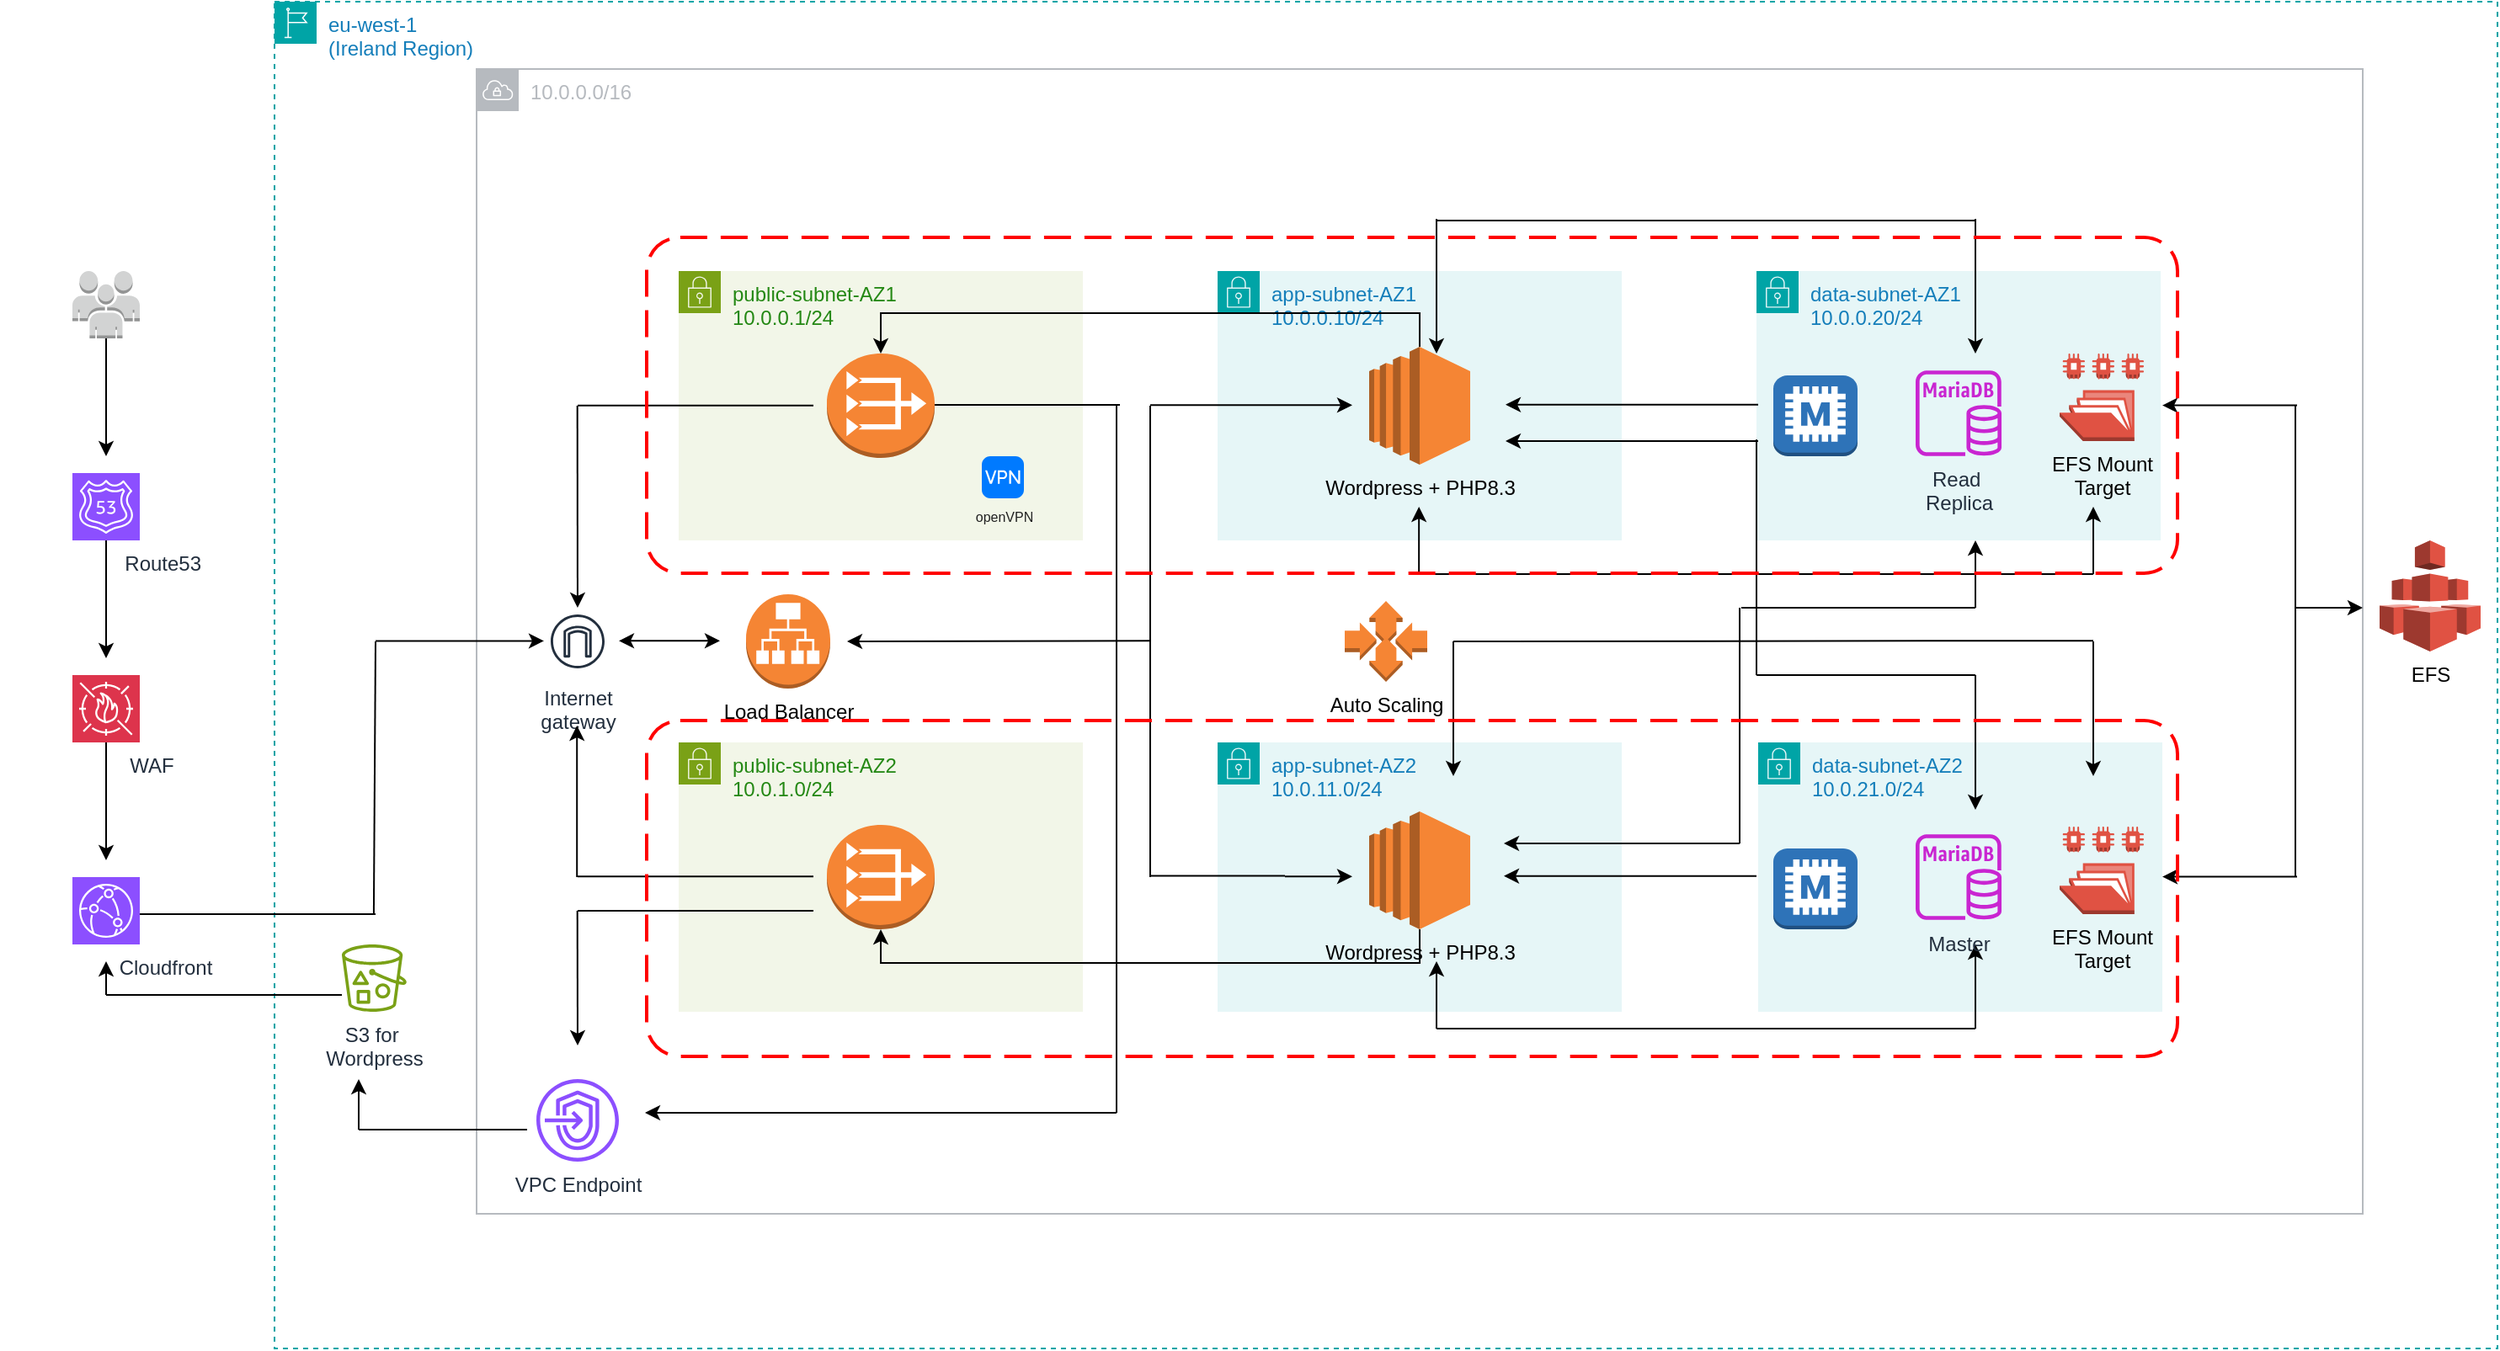 <mxfile version="27.0.9">
  <diagram name="Sayfa -1" id="UEE7Ne83-2JBuRYHIGqH">
    <mxGraphModel dx="1584" dy="943" grid="1" gridSize="10" guides="1" tooltips="1" connect="1" arrows="1" fold="1" page="1" pageScale="1" pageWidth="827" pageHeight="1169" math="0" shadow="0">
      <root>
        <mxCell id="0" />
        <mxCell id="1" parent="0" />
        <mxCell id="CUxNx2Lyiru3y5fdptrg-1" value="eu-west-1&lt;div&gt;(Ireland Region)&lt;/div&gt;" style="points=[[0,0],[0.25,0],[0.5,0],[0.75,0],[1,0],[1,0.25],[1,0.5],[1,0.75],[1,1],[0.75,1],[0.5,1],[0.25,1],[0,1],[0,0.75],[0,0.5],[0,0.25]];outlineConnect=0;gradientColor=none;html=1;whiteSpace=wrap;fontSize=12;fontStyle=0;container=1;pointerEvents=0;collapsible=0;recursiveResize=0;shape=mxgraph.aws4.group;grIcon=mxgraph.aws4.group_region;strokeColor=#00A4A6;fillColor=none;verticalAlign=top;align=left;spacingLeft=30;fontColor=#147EBA;dashed=1;" vertex="1" parent="1">
          <mxGeometry x="200" y="40" width="1320" height="800" as="geometry" />
        </mxCell>
        <mxCell id="CUxNx2Lyiru3y5fdptrg-2" value="10.0.0.0/16" style="sketch=0;outlineConnect=0;gradientColor=none;html=1;whiteSpace=wrap;fontSize=12;fontStyle=0;shape=mxgraph.aws4.group;grIcon=mxgraph.aws4.group_vpc;strokeColor=#B6BABF;fillColor=none;verticalAlign=top;align=left;spacingLeft=30;fontColor=#B6BABF;dashed=0;" vertex="1" parent="CUxNx2Lyiru3y5fdptrg-1">
          <mxGeometry x="120" y="40" width="1120" height="680" as="geometry" />
        </mxCell>
        <mxCell id="CUxNx2Lyiru3y5fdptrg-10" value="S3 for&amp;nbsp;&lt;div&gt;Wordpress&lt;/div&gt;" style="sketch=0;outlineConnect=0;fontColor=#232F3E;gradientColor=none;fillColor=#7AA116;strokeColor=none;dashed=0;verticalLabelPosition=bottom;verticalAlign=top;align=center;html=1;fontSize=12;fontStyle=0;aspect=fixed;pointerEvents=1;shape=mxgraph.aws4.bucket_with_objects;" vertex="1" parent="CUxNx2Lyiru3y5fdptrg-1">
          <mxGeometry x="40" y="560" width="38.46" height="40" as="geometry" />
        </mxCell>
        <mxCell id="CUxNx2Lyiru3y5fdptrg-11" value="VPC Endpoint" style="sketch=0;outlineConnect=0;fontColor=#232F3E;gradientColor=none;fillColor=#8C4FFF;strokeColor=none;dashed=0;verticalLabelPosition=bottom;verticalAlign=top;align=center;html=1;fontSize=12;fontStyle=0;aspect=fixed;pointerEvents=1;shape=mxgraph.aws4.endpoints;" vertex="1" parent="CUxNx2Lyiru3y5fdptrg-1">
          <mxGeometry x="155.5" y="640" width="49" height="49" as="geometry" />
        </mxCell>
        <mxCell id="CUxNx2Lyiru3y5fdptrg-12" value="public-subnet-AZ1&lt;div&gt;10.0.0.1/24&lt;/div&gt;" style="points=[[0,0],[0.25,0],[0.5,0],[0.75,0],[1,0],[1,0.25],[1,0.5],[1,0.75],[1,1],[0.75,1],[0.5,1],[0.25,1],[0,1],[0,0.75],[0,0.5],[0,0.25]];outlineConnect=0;gradientColor=none;html=1;whiteSpace=wrap;fontSize=12;fontStyle=0;container=1;pointerEvents=0;collapsible=0;recursiveResize=0;shape=mxgraph.aws4.group;grIcon=mxgraph.aws4.group_security_group;grStroke=0;strokeColor=#7AA116;fillColor=#F2F6E8;verticalAlign=top;align=left;spacingLeft=30;fontColor=#248814;dashed=0;" vertex="1" parent="CUxNx2Lyiru3y5fdptrg-1">
          <mxGeometry x="240" y="160" width="240" height="160" as="geometry" />
        </mxCell>
        <mxCell id="CUxNx2Lyiru3y5fdptrg-20" value="" style="outlineConnect=0;dashed=0;verticalLabelPosition=bottom;verticalAlign=top;align=center;html=1;shape=mxgraph.aws3.vpc_nat_gateway;fillColor=#F58534;gradientColor=none;" vertex="1" parent="CUxNx2Lyiru3y5fdptrg-12">
          <mxGeometry x="88" y="49" width="64" height="62" as="geometry" />
        </mxCell>
        <mxCell id="CUxNx2Lyiru3y5fdptrg-94" value="" style="endArrow=none;html=1;rounded=0;" edge="1" parent="CUxNx2Lyiru3y5fdptrg-12">
          <mxGeometry width="50" height="50" relative="1" as="geometry">
            <mxPoint x="152" y="79.47" as="sourcePoint" />
            <mxPoint x="262" y="79.47" as="targetPoint" />
          </mxGeometry>
        </mxCell>
        <mxCell id="CUxNx2Lyiru3y5fdptrg-107" value="openVPN" style="html=1;strokeWidth=1;shadow=0;dashed=0;shape=mxgraph.ios7.misc.vpn;fillColor=#007AFF;strokeColor=none;buttonText=;strokeColor2=#222222;fontColor=#222222;fontSize=8;verticalLabelPosition=bottom;verticalAlign=top;align=center;sketch=0;" vertex="1" parent="CUxNx2Lyiru3y5fdptrg-12">
          <mxGeometry x="180" y="110" width="25" height="25" as="geometry" />
        </mxCell>
        <mxCell id="CUxNx2Lyiru3y5fdptrg-13" value="app-subnet-AZ1&lt;div&gt;10.0.0.10/24&lt;/div&gt;" style="points=[[0,0],[0.25,0],[0.5,0],[0.75,0],[1,0],[1,0.25],[1,0.5],[1,0.75],[1,1],[0.75,1],[0.5,1],[0.25,1],[0,1],[0,0.75],[0,0.5],[0,0.25]];outlineConnect=0;gradientColor=none;html=1;whiteSpace=wrap;fontSize=12;fontStyle=0;container=1;pointerEvents=0;collapsible=0;recursiveResize=0;shape=mxgraph.aws4.group;grIcon=mxgraph.aws4.group_security_group;grStroke=0;strokeColor=#00A4A6;fillColor=#E6F6F7;verticalAlign=top;align=left;spacingLeft=30;fontColor=#147EBA;dashed=0;" vertex="1" parent="CUxNx2Lyiru3y5fdptrg-1">
          <mxGeometry x="560" y="160" width="240" height="160" as="geometry" />
        </mxCell>
        <mxCell id="CUxNx2Lyiru3y5fdptrg-22" value="Wordpress + PHP8.3" style="outlineConnect=0;dashed=0;verticalLabelPosition=bottom;verticalAlign=top;align=center;html=1;shape=mxgraph.aws3.ec2;fillColor=#F58534;gradientColor=none;" vertex="1" parent="CUxNx2Lyiru3y5fdptrg-13">
          <mxGeometry x="90" y="45" width="60" height="70" as="geometry" />
        </mxCell>
        <mxCell id="CUxNx2Lyiru3y5fdptrg-58" value="" style="endArrow=classic;html=1;rounded=0;" edge="1" parent="CUxNx2Lyiru3y5fdptrg-13">
          <mxGeometry width="50" height="50" relative="1" as="geometry">
            <mxPoint x="40" y="79.63" as="sourcePoint" />
            <mxPoint x="80" y="79.63" as="targetPoint" />
          </mxGeometry>
        </mxCell>
        <mxCell id="CUxNx2Lyiru3y5fdptrg-100" value="" style="endArrow=classic;html=1;rounded=0;" edge="1" parent="CUxNx2Lyiru3y5fdptrg-13">
          <mxGeometry width="50" height="50" relative="1" as="geometry">
            <mxPoint x="119.57" y="180" as="sourcePoint" />
            <mxPoint x="119.57" y="140" as="targetPoint" />
          </mxGeometry>
        </mxCell>
        <mxCell id="CUxNx2Lyiru3y5fdptrg-14" value="data-subnet-AZ1&lt;div&gt;10.0.0.20/24&lt;/div&gt;" style="points=[[0,0],[0.25,0],[0.5,0],[0.75,0],[1,0],[1,0.25],[1,0.5],[1,0.75],[1,1],[0.75,1],[0.5,1],[0.25,1],[0,1],[0,0.75],[0,0.5],[0,0.25]];outlineConnect=0;gradientColor=none;html=1;whiteSpace=wrap;fontSize=12;fontStyle=0;container=1;pointerEvents=0;collapsible=0;recursiveResize=0;shape=mxgraph.aws4.group;grIcon=mxgraph.aws4.group_security_group;grStroke=0;strokeColor=#00A4A6;fillColor=#E6F6F7;verticalAlign=top;align=left;spacingLeft=30;fontColor=#147EBA;dashed=0;" vertex="1" parent="CUxNx2Lyiru3y5fdptrg-1">
          <mxGeometry x="880" y="160" width="240" height="160" as="geometry" />
        </mxCell>
        <mxCell id="CUxNx2Lyiru3y5fdptrg-15" value="public-subnet-AZ2&lt;div&gt;10.0.1.0/24&lt;/div&gt;" style="points=[[0,0],[0.25,0],[0.5,0],[0.75,0],[1,0],[1,0.25],[1,0.5],[1,0.75],[1,1],[0.75,1],[0.5,1],[0.25,1],[0,1],[0,0.75],[0,0.5],[0,0.25]];outlineConnect=0;gradientColor=none;html=1;whiteSpace=wrap;fontSize=12;fontStyle=0;container=1;pointerEvents=0;collapsible=0;recursiveResize=0;shape=mxgraph.aws4.group;grIcon=mxgraph.aws4.group_security_group;grStroke=0;strokeColor=#7AA116;fillColor=#F2F6E8;verticalAlign=top;align=left;spacingLeft=30;fontColor=#248814;dashed=0;" vertex="1" parent="CUxNx2Lyiru3y5fdptrg-1">
          <mxGeometry x="240" y="440" width="240" height="160" as="geometry" />
        </mxCell>
        <mxCell id="CUxNx2Lyiru3y5fdptrg-21" value="" style="outlineConnect=0;dashed=0;verticalLabelPosition=bottom;verticalAlign=top;align=center;html=1;shape=mxgraph.aws3.vpc_nat_gateway;fillColor=#F58534;gradientColor=none;" vertex="1" parent="CUxNx2Lyiru3y5fdptrg-15">
          <mxGeometry x="88" y="49" width="64" height="62" as="geometry" />
        </mxCell>
        <mxCell id="CUxNx2Lyiru3y5fdptrg-16" value="app-subnet-AZ2&lt;div&gt;10.0.11.0/24&lt;/div&gt;" style="points=[[0,0],[0.25,0],[0.5,0],[0.75,0],[1,0],[1,0.25],[1,0.5],[1,0.75],[1,1],[0.75,1],[0.5,1],[0.25,1],[0,1],[0,0.75],[0,0.5],[0,0.25]];outlineConnect=0;gradientColor=none;html=1;whiteSpace=wrap;fontSize=12;fontStyle=0;container=1;pointerEvents=0;collapsible=0;recursiveResize=0;shape=mxgraph.aws4.group;grIcon=mxgraph.aws4.group_security_group;grStroke=0;strokeColor=#00A4A6;fillColor=#E6F6F7;verticalAlign=top;align=left;spacingLeft=30;fontColor=#147EBA;dashed=0;" vertex="1" parent="CUxNx2Lyiru3y5fdptrg-1">
          <mxGeometry x="560" y="440" width="240" height="160" as="geometry" />
        </mxCell>
        <mxCell id="CUxNx2Lyiru3y5fdptrg-23" value="Wordpress + PHP8.3" style="outlineConnect=0;dashed=0;verticalLabelPosition=bottom;verticalAlign=top;align=center;html=1;shape=mxgraph.aws3.ec2;fillColor=#F58534;gradientColor=none;" vertex="1" parent="CUxNx2Lyiru3y5fdptrg-16">
          <mxGeometry x="90" y="41" width="60" height="70" as="geometry" />
        </mxCell>
        <mxCell id="CUxNx2Lyiru3y5fdptrg-52" value="" style="endArrow=none;html=1;rounded=0;" edge="1" parent="CUxNx2Lyiru3y5fdptrg-16">
          <mxGeometry width="50" height="50" relative="1" as="geometry">
            <mxPoint x="-40" y="79.26" as="sourcePoint" />
            <mxPoint x="40" y="79.26" as="targetPoint" />
          </mxGeometry>
        </mxCell>
        <mxCell id="CUxNx2Lyiru3y5fdptrg-53" value="" style="endArrow=classic;html=1;rounded=0;" edge="1" parent="CUxNx2Lyiru3y5fdptrg-16">
          <mxGeometry width="50" height="50" relative="1" as="geometry">
            <mxPoint x="40" y="79.63" as="sourcePoint" />
            <mxPoint x="80" y="79.63" as="targetPoint" />
          </mxGeometry>
        </mxCell>
        <mxCell id="CUxNx2Lyiru3y5fdptrg-65" value="" style="endArrow=classic;html=1;rounded=0;" edge="1" parent="CUxNx2Lyiru3y5fdptrg-16">
          <mxGeometry width="50" height="50" relative="1" as="geometry">
            <mxPoint x="320" y="79.38" as="sourcePoint" />
            <mxPoint x="170" y="79.38" as="targetPoint" />
          </mxGeometry>
        </mxCell>
        <mxCell id="CUxNx2Lyiru3y5fdptrg-74" value="" style="endArrow=classic;html=1;rounded=0;" edge="1" parent="CUxNx2Lyiru3y5fdptrg-16">
          <mxGeometry width="50" height="50" relative="1" as="geometry">
            <mxPoint x="130" y="170" as="sourcePoint" />
            <mxPoint x="130" y="130" as="targetPoint" />
          </mxGeometry>
        </mxCell>
        <mxCell id="CUxNx2Lyiru3y5fdptrg-17" value="data-subnet-AZ2&lt;div&gt;10.0.21.0/24&lt;/div&gt;" style="points=[[0,0],[0.25,0],[0.5,0],[0.75,0],[1,0],[1,0.25],[1,0.5],[1,0.75],[1,1],[0.75,1],[0.5,1],[0.25,1],[0,1],[0,0.75],[0,0.5],[0,0.25]];outlineConnect=0;gradientColor=none;html=1;whiteSpace=wrap;fontSize=12;fontStyle=0;container=1;pointerEvents=0;collapsible=0;recursiveResize=0;shape=mxgraph.aws4.group;grIcon=mxgraph.aws4.group_security_group;grStroke=0;strokeColor=#00A4A6;fillColor=#E6F6F7;verticalAlign=top;align=left;spacingLeft=30;fontColor=#147EBA;dashed=0;" vertex="1" parent="CUxNx2Lyiru3y5fdptrg-1">
          <mxGeometry x="881" y="440" width="240" height="160" as="geometry" />
        </mxCell>
        <mxCell id="CUxNx2Lyiru3y5fdptrg-29" value="" style="outlineConnect=0;dashed=0;verticalLabelPosition=bottom;verticalAlign=top;align=center;html=1;shape=mxgraph.aws3.memcached;fillColor=#2E73B8;gradientColor=none;" vertex="1" parent="CUxNx2Lyiru3y5fdptrg-17">
          <mxGeometry x="9" y="63" width="50" height="48" as="geometry" />
        </mxCell>
        <mxCell id="CUxNx2Lyiru3y5fdptrg-73" value="" style="endArrow=classic;html=1;rounded=0;" edge="1" parent="CUxNx2Lyiru3y5fdptrg-17">
          <mxGeometry width="50" height="50" relative="1" as="geometry">
            <mxPoint x="129" y="170" as="sourcePoint" />
            <mxPoint x="129" y="120" as="targetPoint" />
          </mxGeometry>
        </mxCell>
        <mxCell id="CUxNx2Lyiru3y5fdptrg-18" value="Internet&#xa;gateway" style="sketch=0;outlineConnect=0;fontColor=#232F3E;gradientColor=none;strokeColor=#232F3E;fillColor=#ffffff;dashed=0;verticalLabelPosition=bottom;verticalAlign=top;align=center;html=1;fontSize=12;fontStyle=0;aspect=fixed;shape=mxgraph.aws4.resourceIcon;resIcon=mxgraph.aws4.internet_gateway;" vertex="1" parent="CUxNx2Lyiru3y5fdptrg-1">
          <mxGeometry x="160" y="360" width="40" height="40" as="geometry" />
        </mxCell>
        <mxCell id="CUxNx2Lyiru3y5fdptrg-19" value="Load Balancer" style="outlineConnect=0;dashed=0;verticalLabelPosition=bottom;verticalAlign=top;align=center;html=1;shape=mxgraph.aws3.application_load_balancer;fillColor=#F58534;gradientColor=none;" vertex="1" parent="CUxNx2Lyiru3y5fdptrg-1">
          <mxGeometry x="280" y="352" width="50" height="56" as="geometry" />
        </mxCell>
        <mxCell id="CUxNx2Lyiru3y5fdptrg-24" value="Auto Scaling" style="outlineConnect=0;dashed=0;verticalLabelPosition=bottom;verticalAlign=top;align=center;html=1;shape=mxgraph.aws3.auto_scaling;fillColor=#F58534;gradientColor=none;" vertex="1" parent="CUxNx2Lyiru3y5fdptrg-1">
          <mxGeometry x="635.5" y="356" width="49" height="48" as="geometry" />
        </mxCell>
        <mxCell id="CUxNx2Lyiru3y5fdptrg-25" value="EFS Mount&lt;div&gt;Target&lt;/div&gt;" style="outlineConnect=0;dashed=0;verticalLabelPosition=bottom;verticalAlign=top;align=center;html=1;shape=mxgraph.aws3.efs_share;fillColor=#E05243;gradientColor=none;" vertex="1" parent="CUxNx2Lyiru3y5fdptrg-1">
          <mxGeometry x="1060" y="209" width="50" height="52" as="geometry" />
        </mxCell>
        <mxCell id="CUxNx2Lyiru3y5fdptrg-26" value="EFS Mount&lt;div&gt;Target&lt;/div&gt;" style="outlineConnect=0;dashed=0;verticalLabelPosition=bottom;verticalAlign=top;align=center;html=1;shape=mxgraph.aws3.efs_share;fillColor=#E05243;gradientColor=none;" vertex="1" parent="CUxNx2Lyiru3y5fdptrg-1">
          <mxGeometry x="1060" y="490" width="50" height="52" as="geometry" />
        </mxCell>
        <mxCell id="CUxNx2Lyiru3y5fdptrg-27" value="EFS" style="outlineConnect=0;dashed=0;verticalLabelPosition=bottom;verticalAlign=top;align=center;html=1;shape=mxgraph.aws3.efs;fillColor=#E05243;gradientColor=none;" vertex="1" parent="CUxNx2Lyiru3y5fdptrg-1">
          <mxGeometry x="1250" y="320" width="60" height="66" as="geometry" />
        </mxCell>
        <mxCell id="CUxNx2Lyiru3y5fdptrg-28" value="" style="outlineConnect=0;dashed=0;verticalLabelPosition=bottom;verticalAlign=top;align=center;html=1;shape=mxgraph.aws3.memcached;fillColor=#2E73B8;gradientColor=none;" vertex="1" parent="CUxNx2Lyiru3y5fdptrg-1">
          <mxGeometry x="890" y="222" width="50" height="48" as="geometry" />
        </mxCell>
        <mxCell id="CUxNx2Lyiru3y5fdptrg-30" value="Read&amp;nbsp;&lt;div&gt;Replica&lt;/div&gt;" style="sketch=0;outlineConnect=0;fontColor=#232F3E;gradientColor=none;fillColor=#C925D1;strokeColor=none;dashed=0;verticalLabelPosition=bottom;verticalAlign=top;align=center;html=1;fontSize=12;fontStyle=0;aspect=fixed;pointerEvents=1;shape=mxgraph.aws4.rds_mariadb_instance;" vertex="1" parent="CUxNx2Lyiru3y5fdptrg-1">
          <mxGeometry x="974.5" y="219" width="51" height="51" as="geometry" />
        </mxCell>
        <mxCell id="CUxNx2Lyiru3y5fdptrg-31" value="Master" style="sketch=0;outlineConnect=0;fontColor=#232F3E;gradientColor=none;fillColor=#C925D1;strokeColor=none;dashed=0;verticalLabelPosition=bottom;verticalAlign=top;align=center;html=1;fontSize=12;fontStyle=0;aspect=fixed;pointerEvents=1;shape=mxgraph.aws4.rds_mariadb_instance;" vertex="1" parent="CUxNx2Lyiru3y5fdptrg-1">
          <mxGeometry x="974.5" y="494.5" width="51" height="51" as="geometry" />
        </mxCell>
        <mxCell id="CUxNx2Lyiru3y5fdptrg-42" value="" style="endArrow=none;html=1;rounded=0;" edge="1" parent="CUxNx2Lyiru3y5fdptrg-1">
          <mxGeometry width="50" height="50" relative="1" as="geometry">
            <mxPoint x="-80" y="542" as="sourcePoint" />
            <mxPoint x="60" y="542" as="targetPoint" />
          </mxGeometry>
        </mxCell>
        <mxCell id="CUxNx2Lyiru3y5fdptrg-43" value="" style="endArrow=none;html=1;rounded=0;" edge="1" parent="CUxNx2Lyiru3y5fdptrg-1">
          <mxGeometry width="50" height="50" relative="1" as="geometry">
            <mxPoint x="58.95" y="542" as="sourcePoint" />
            <mxPoint x="60" y="380" as="targetPoint" />
          </mxGeometry>
        </mxCell>
        <mxCell id="CUxNx2Lyiru3y5fdptrg-44" value="" style="endArrow=classic;html=1;rounded=0;" edge="1" parent="CUxNx2Lyiru3y5fdptrg-1">
          <mxGeometry width="50" height="50" relative="1" as="geometry">
            <mxPoint x="60" y="379.72" as="sourcePoint" />
            <mxPoint x="160" y="379.72" as="targetPoint" />
          </mxGeometry>
        </mxCell>
        <mxCell id="CUxNx2Lyiru3y5fdptrg-47" value="" style="endArrow=classic;startArrow=classic;html=1;rounded=0;" edge="1" parent="CUxNx2Lyiru3y5fdptrg-1">
          <mxGeometry width="50" height="50" relative="1" as="geometry">
            <mxPoint x="204.5" y="379.67" as="sourcePoint" />
            <mxPoint x="264.5" y="379.67" as="targetPoint" />
          </mxGeometry>
        </mxCell>
        <mxCell id="CUxNx2Lyiru3y5fdptrg-48" value="" style="endArrow=none;html=1;rounded=0;" edge="1" parent="CUxNx2Lyiru3y5fdptrg-1">
          <mxGeometry width="50" height="50" relative="1" as="geometry">
            <mxPoint x="180" y="519.6" as="sourcePoint" />
            <mxPoint x="320" y="519.6" as="targetPoint" />
          </mxGeometry>
        </mxCell>
        <mxCell id="CUxNx2Lyiru3y5fdptrg-49" value="" style="endArrow=classic;html=1;rounded=0;" edge="1" parent="CUxNx2Lyiru3y5fdptrg-1">
          <mxGeometry width="50" height="50" relative="1" as="geometry">
            <mxPoint x="179.6" y="520" as="sourcePoint" />
            <mxPoint x="179.6" y="430" as="targetPoint" />
          </mxGeometry>
        </mxCell>
        <mxCell id="CUxNx2Lyiru3y5fdptrg-50" value="" style="endArrow=none;html=1;rounded=0;" edge="1" parent="CUxNx2Lyiru3y5fdptrg-1">
          <mxGeometry width="50" height="50" relative="1" as="geometry">
            <mxPoint x="180" y="239.85" as="sourcePoint" />
            <mxPoint x="320" y="239.85" as="targetPoint" />
          </mxGeometry>
        </mxCell>
        <mxCell id="CUxNx2Lyiru3y5fdptrg-51" value="" style="endArrow=classic;html=1;rounded=0;" edge="1" parent="CUxNx2Lyiru3y5fdptrg-1" target="CUxNx2Lyiru3y5fdptrg-18">
          <mxGeometry width="50" height="50" relative="1" as="geometry">
            <mxPoint x="179.85" y="240" as="sourcePoint" />
            <mxPoint x="179.85" y="330" as="targetPoint" />
          </mxGeometry>
        </mxCell>
        <mxCell id="CUxNx2Lyiru3y5fdptrg-54" value="" style="endArrow=none;html=1;rounded=0;" edge="1" parent="CUxNx2Lyiru3y5fdptrg-1">
          <mxGeometry width="50" height="50" relative="1" as="geometry">
            <mxPoint x="520" y="520" as="sourcePoint" />
            <mxPoint x="520" y="380" as="targetPoint" />
          </mxGeometry>
        </mxCell>
        <mxCell id="CUxNx2Lyiru3y5fdptrg-55" value="" style="endArrow=classic;html=1;rounded=0;" edge="1" parent="CUxNx2Lyiru3y5fdptrg-1">
          <mxGeometry width="50" height="50" relative="1" as="geometry">
            <mxPoint x="520" y="379.63" as="sourcePoint" />
            <mxPoint x="340" y="380" as="targetPoint" />
          </mxGeometry>
        </mxCell>
        <mxCell id="CUxNx2Lyiru3y5fdptrg-56" value="" style="endArrow=none;html=1;rounded=0;" edge="1" parent="CUxNx2Lyiru3y5fdptrg-1">
          <mxGeometry width="50" height="50" relative="1" as="geometry">
            <mxPoint x="520" y="380" as="sourcePoint" />
            <mxPoint x="520" y="240" as="targetPoint" />
          </mxGeometry>
        </mxCell>
        <mxCell id="CUxNx2Lyiru3y5fdptrg-57" value="" style="endArrow=none;html=1;rounded=0;" edge="1" parent="CUxNx2Lyiru3y5fdptrg-1">
          <mxGeometry width="50" height="50" relative="1" as="geometry">
            <mxPoint x="520" y="239.63" as="sourcePoint" />
            <mxPoint x="600" y="239.63" as="targetPoint" />
          </mxGeometry>
        </mxCell>
        <mxCell id="CUxNx2Lyiru3y5fdptrg-60" value="" style="endArrow=classic;html=1;rounded=0;" edge="1" parent="CUxNx2Lyiru3y5fdptrg-1">
          <mxGeometry width="50" height="50" relative="1" as="geometry">
            <mxPoint x="1201" y="239.79" as="sourcePoint" />
            <mxPoint x="1121" y="239.79" as="targetPoint" />
          </mxGeometry>
        </mxCell>
        <mxCell id="CUxNx2Lyiru3y5fdptrg-61" value="" style="endArrow=classic;html=1;rounded=0;" edge="1" parent="CUxNx2Lyiru3y5fdptrg-1">
          <mxGeometry width="50" height="50" relative="1" as="geometry">
            <mxPoint x="1201" y="519.79" as="sourcePoint" />
            <mxPoint x="1121" y="519.79" as="targetPoint" />
          </mxGeometry>
        </mxCell>
        <mxCell id="CUxNx2Lyiru3y5fdptrg-63" value="" style="endArrow=none;html=1;rounded=0;" edge="1" parent="CUxNx2Lyiru3y5fdptrg-1">
          <mxGeometry width="50" height="50" relative="1" as="geometry">
            <mxPoint x="1200" y="520" as="sourcePoint" />
            <mxPoint x="1200" y="240" as="targetPoint" />
          </mxGeometry>
        </mxCell>
        <mxCell id="CUxNx2Lyiru3y5fdptrg-64" value="" style="endArrow=classic;html=1;rounded=0;" edge="1" parent="CUxNx2Lyiru3y5fdptrg-1">
          <mxGeometry width="50" height="50" relative="1" as="geometry">
            <mxPoint x="1200" y="360" as="sourcePoint" />
            <mxPoint x="1240" y="360" as="targetPoint" />
          </mxGeometry>
        </mxCell>
        <mxCell id="CUxNx2Lyiru3y5fdptrg-66" value="" style="endArrow=classic;html=1;rounded=0;" edge="1" parent="CUxNx2Lyiru3y5fdptrg-1">
          <mxGeometry width="50" height="50" relative="1" as="geometry">
            <mxPoint x="881" y="239.37" as="sourcePoint" />
            <mxPoint x="731" y="239.37" as="targetPoint" />
          </mxGeometry>
        </mxCell>
        <mxCell id="CUxNx2Lyiru3y5fdptrg-69" value="" style="endArrow=classic;html=1;rounded=0;" edge="1" parent="CUxNx2Lyiru3y5fdptrg-1">
          <mxGeometry width="50" height="50" relative="1" as="geometry">
            <mxPoint x="1010" y="129" as="sourcePoint" />
            <mxPoint x="1010" y="209" as="targetPoint" />
          </mxGeometry>
        </mxCell>
        <mxCell id="CUxNx2Lyiru3y5fdptrg-70" value="" style="endArrow=none;html=1;rounded=0;" edge="1" parent="CUxNx2Lyiru3y5fdptrg-1">
          <mxGeometry width="50" height="50" relative="1" as="geometry">
            <mxPoint x="690" y="130" as="sourcePoint" />
            <mxPoint x="1010" y="130" as="targetPoint" />
          </mxGeometry>
        </mxCell>
        <mxCell id="CUxNx2Lyiru3y5fdptrg-71" value="" style="endArrow=classic;html=1;rounded=0;" edge="1" parent="CUxNx2Lyiru3y5fdptrg-1">
          <mxGeometry width="50" height="50" relative="1" as="geometry">
            <mxPoint x="690" y="129" as="sourcePoint" />
            <mxPoint x="690" y="209" as="targetPoint" />
          </mxGeometry>
        </mxCell>
        <mxCell id="CUxNx2Lyiru3y5fdptrg-72" value="" style="endArrow=none;html=1;rounded=0;" edge="1" parent="CUxNx2Lyiru3y5fdptrg-1">
          <mxGeometry width="50" height="50" relative="1" as="geometry">
            <mxPoint x="690" y="610" as="sourcePoint" />
            <mxPoint x="1010" y="610" as="targetPoint" />
          </mxGeometry>
        </mxCell>
        <mxCell id="CUxNx2Lyiru3y5fdptrg-79" style="edgeStyle=orthogonalEdgeStyle;rounded=0;orthogonalLoop=1;jettySize=auto;html=1;exitX=0.5;exitY=1;exitDx=0;exitDy=0;exitPerimeter=0;entryX=0.5;entryY=1;entryDx=0;entryDy=0;entryPerimeter=0;" edge="1" parent="CUxNx2Lyiru3y5fdptrg-1" source="CUxNx2Lyiru3y5fdptrg-23" target="CUxNx2Lyiru3y5fdptrg-21">
          <mxGeometry relative="1" as="geometry" />
        </mxCell>
        <mxCell id="CUxNx2Lyiru3y5fdptrg-80" style="edgeStyle=orthogonalEdgeStyle;rounded=0;orthogonalLoop=1;jettySize=auto;html=1;exitX=0.5;exitY=0;exitDx=0;exitDy=0;exitPerimeter=0;entryX=0.5;entryY=0;entryDx=0;entryDy=0;entryPerimeter=0;" edge="1" parent="CUxNx2Lyiru3y5fdptrg-1" source="CUxNx2Lyiru3y5fdptrg-22" target="CUxNx2Lyiru3y5fdptrg-20">
          <mxGeometry relative="1" as="geometry" />
        </mxCell>
        <mxCell id="CUxNx2Lyiru3y5fdptrg-82" value="" style="endArrow=classic;html=1;rounded=0;" edge="1" parent="CUxNx2Lyiru3y5fdptrg-1">
          <mxGeometry width="50" height="50" relative="1" as="geometry">
            <mxPoint x="881" y="261" as="sourcePoint" />
            <mxPoint x="731" y="261" as="targetPoint" />
          </mxGeometry>
        </mxCell>
        <mxCell id="CUxNx2Lyiru3y5fdptrg-83" value="" style="endArrow=none;html=1;rounded=0;" edge="1" parent="CUxNx2Lyiru3y5fdptrg-1">
          <mxGeometry width="50" height="50" relative="1" as="geometry">
            <mxPoint x="880" y="400" as="sourcePoint" />
            <mxPoint x="880" y="260" as="targetPoint" />
          </mxGeometry>
        </mxCell>
        <mxCell id="CUxNx2Lyiru3y5fdptrg-84" value="" style="endArrow=none;html=1;rounded=0;" edge="1" parent="CUxNx2Lyiru3y5fdptrg-1">
          <mxGeometry width="50" height="50" relative="1" as="geometry">
            <mxPoint x="880" y="400.0" as="sourcePoint" />
            <mxPoint x="1010" y="400.0" as="targetPoint" />
          </mxGeometry>
        </mxCell>
        <mxCell id="CUxNx2Lyiru3y5fdptrg-85" value="" style="endArrow=classic;html=1;rounded=0;" edge="1" parent="CUxNx2Lyiru3y5fdptrg-1">
          <mxGeometry width="50" height="50" relative="1" as="geometry">
            <mxPoint x="1010" y="400" as="sourcePoint" />
            <mxPoint x="1010" y="480" as="targetPoint" />
          </mxGeometry>
        </mxCell>
        <mxCell id="CUxNx2Lyiru3y5fdptrg-86" value="" style="endArrow=classic;html=1;rounded=0;" edge="1" parent="CUxNx2Lyiru3y5fdptrg-1">
          <mxGeometry width="50" height="50" relative="1" as="geometry">
            <mxPoint x="870" y="500" as="sourcePoint" />
            <mxPoint x="730" y="500" as="targetPoint" />
          </mxGeometry>
        </mxCell>
        <mxCell id="CUxNx2Lyiru3y5fdptrg-88" value="" style="endArrow=none;html=1;rounded=0;" edge="1" parent="CUxNx2Lyiru3y5fdptrg-1">
          <mxGeometry width="50" height="50" relative="1" as="geometry">
            <mxPoint x="871" y="360.0" as="sourcePoint" />
            <mxPoint x="1010" y="360" as="targetPoint" />
          </mxGeometry>
        </mxCell>
        <mxCell id="CUxNx2Lyiru3y5fdptrg-89" value="" style="endArrow=none;html=1;rounded=0;" edge="1" parent="CUxNx2Lyiru3y5fdptrg-1">
          <mxGeometry width="50" height="50" relative="1" as="geometry">
            <mxPoint x="870" y="500" as="sourcePoint" />
            <mxPoint x="870" y="360" as="targetPoint" />
          </mxGeometry>
        </mxCell>
        <mxCell id="CUxNx2Lyiru3y5fdptrg-90" value="" style="endArrow=classic;html=1;rounded=0;" edge="1" parent="CUxNx2Lyiru3y5fdptrg-1">
          <mxGeometry width="50" height="50" relative="1" as="geometry">
            <mxPoint x="1010" y="360" as="sourcePoint" />
            <mxPoint x="1010" y="320" as="targetPoint" />
          </mxGeometry>
        </mxCell>
        <mxCell id="CUxNx2Lyiru3y5fdptrg-91" value="" style="endArrow=none;html=1;rounded=0;" edge="1" parent="CUxNx2Lyiru3y5fdptrg-1">
          <mxGeometry width="50" height="50" relative="1" as="geometry">
            <mxPoint x="180" y="540" as="sourcePoint" />
            <mxPoint x="320" y="540" as="targetPoint" />
          </mxGeometry>
        </mxCell>
        <mxCell id="CUxNx2Lyiru3y5fdptrg-92" value="" style="endArrow=classic;html=1;rounded=0;" edge="1" parent="CUxNx2Lyiru3y5fdptrg-1">
          <mxGeometry width="50" height="50" relative="1" as="geometry">
            <mxPoint x="179.85" y="540" as="sourcePoint" />
            <mxPoint x="180" y="620" as="targetPoint" />
          </mxGeometry>
        </mxCell>
        <mxCell id="CUxNx2Lyiru3y5fdptrg-95" value="" style="endArrow=none;html=1;rounded=0;" edge="1" parent="CUxNx2Lyiru3y5fdptrg-1">
          <mxGeometry width="50" height="50" relative="1" as="geometry">
            <mxPoint x="500" y="660" as="sourcePoint" />
            <mxPoint x="500" y="240" as="targetPoint" />
          </mxGeometry>
        </mxCell>
        <mxCell id="CUxNx2Lyiru3y5fdptrg-96" value="" style="endArrow=classic;html=1;rounded=0;" edge="1" parent="CUxNx2Lyiru3y5fdptrg-1">
          <mxGeometry width="50" height="50" relative="1" as="geometry">
            <mxPoint x="500" y="660" as="sourcePoint" />
            <mxPoint x="220" y="660" as="targetPoint" />
          </mxGeometry>
        </mxCell>
        <mxCell id="CUxNx2Lyiru3y5fdptrg-97" value="" style="endArrow=none;html=1;rounded=0;" edge="1" parent="CUxNx2Lyiru3y5fdptrg-1">
          <mxGeometry width="50" height="50" relative="1" as="geometry">
            <mxPoint x="680" y="340" as="sourcePoint" />
            <mxPoint x="1080" y="340" as="targetPoint" />
          </mxGeometry>
        </mxCell>
        <mxCell id="CUxNx2Lyiru3y5fdptrg-98" value="" style="endArrow=classic;html=1;rounded=0;" edge="1" parent="CUxNx2Lyiru3y5fdptrg-1">
          <mxGeometry width="50" height="50" relative="1" as="geometry">
            <mxPoint x="1080" y="340" as="sourcePoint" />
            <mxPoint x="1080" y="300" as="targetPoint" />
          </mxGeometry>
        </mxCell>
        <mxCell id="CUxNx2Lyiru3y5fdptrg-101" value="" style="endArrow=none;html=1;rounded=0;" edge="1" parent="CUxNx2Lyiru3y5fdptrg-1">
          <mxGeometry width="50" height="50" relative="1" as="geometry">
            <mxPoint x="700" y="380" as="sourcePoint" />
            <mxPoint x="1080" y="379.57" as="targetPoint" />
          </mxGeometry>
        </mxCell>
        <mxCell id="CUxNx2Lyiru3y5fdptrg-103" value="" style="endArrow=classic;html=1;rounded=0;" edge="1" parent="CUxNx2Lyiru3y5fdptrg-1">
          <mxGeometry width="50" height="50" relative="1" as="geometry">
            <mxPoint x="700" y="380" as="sourcePoint" />
            <mxPoint x="700" y="460" as="targetPoint" />
          </mxGeometry>
        </mxCell>
        <mxCell id="CUxNx2Lyiru3y5fdptrg-104" value="" style="endArrow=classic;html=1;rounded=0;" edge="1" parent="CUxNx2Lyiru3y5fdptrg-1">
          <mxGeometry width="50" height="50" relative="1" as="geometry">
            <mxPoint x="1080" y="380" as="sourcePoint" />
            <mxPoint x="1080" y="460" as="targetPoint" />
          </mxGeometry>
        </mxCell>
        <mxCell id="CUxNx2Lyiru3y5fdptrg-105" value="" style="endArrow=none;html=1;rounded=0;" edge="1" parent="CUxNx2Lyiru3y5fdptrg-1">
          <mxGeometry width="50" height="50" relative="1" as="geometry">
            <mxPoint x="50" y="670" as="sourcePoint" />
            <mxPoint x="150" y="670" as="targetPoint" />
          </mxGeometry>
        </mxCell>
        <mxCell id="CUxNx2Lyiru3y5fdptrg-106" value="" style="endArrow=classic;html=1;rounded=0;" edge="1" parent="CUxNx2Lyiru3y5fdptrg-1">
          <mxGeometry width="50" height="50" relative="1" as="geometry">
            <mxPoint x="50" y="670" as="sourcePoint" />
            <mxPoint x="50" y="640" as="targetPoint" />
          </mxGeometry>
        </mxCell>
        <mxCell id="CUxNx2Lyiru3y5fdptrg-108" value="" style="rounded=1;arcSize=10;dashed=1;strokeColor=#ff0000;fillColor=none;gradientColor=none;dashPattern=8 4;strokeWidth=2;" vertex="1" parent="CUxNx2Lyiru3y5fdptrg-1">
          <mxGeometry x="221" y="140" width="909" height="199.5" as="geometry" />
        </mxCell>
        <mxCell id="CUxNx2Lyiru3y5fdptrg-109" value="" style="rounded=1;arcSize=10;dashed=1;strokeColor=#ff0000;fillColor=none;gradientColor=none;dashPattern=8 4;strokeWidth=2;" vertex="1" parent="CUxNx2Lyiru3y5fdptrg-1">
          <mxGeometry x="221" y="427" width="909" height="199.5" as="geometry" />
        </mxCell>
        <mxCell id="CUxNx2Lyiru3y5fdptrg-6" value="" style="outlineConnect=0;dashed=0;verticalLabelPosition=bottom;verticalAlign=top;align=center;html=1;shape=mxgraph.aws3.users;fillColor=#D2D3D3;gradientColor=none;" vertex="1" parent="1">
          <mxGeometry x="80" y="200" width="40" height="40" as="geometry" />
        </mxCell>
        <mxCell id="CUxNx2Lyiru3y5fdptrg-7" value="&lt;span style=&quot;white-space: pre;&quot;&gt;&#x9;&lt;/span&gt;&lt;span style=&quot;white-space: pre;&quot;&gt;&#x9;&lt;/span&gt;&amp;nbsp; &amp;nbsp; Route53" style="sketch=0;points=[[0,0,0],[0.25,0,0],[0.5,0,0],[0.75,0,0],[1,0,0],[0,1,0],[0.25,1,0],[0.5,1,0],[0.75,1,0],[1,1,0],[0,0.25,0],[0,0.5,0],[0,0.75,0],[1,0.25,0],[1,0.5,0],[1,0.75,0]];outlineConnect=0;fontColor=#232F3E;fillColor=#8C4FFF;strokeColor=#ffffff;dashed=0;verticalLabelPosition=bottom;verticalAlign=top;align=center;html=1;fontSize=12;fontStyle=0;aspect=fixed;shape=mxgraph.aws4.resourceIcon;resIcon=mxgraph.aws4.route_53;" vertex="1" parent="1">
          <mxGeometry x="80" y="320" width="40" height="40" as="geometry" />
        </mxCell>
        <mxCell id="CUxNx2Lyiru3y5fdptrg-8" value="&lt;span style=&quot;white-space: pre;&quot;&gt;&#x9;&lt;/span&gt;&lt;span style=&quot;white-space: pre;&quot;&gt;&#x9;&lt;/span&gt;WAF" style="sketch=0;points=[[0,0,0],[0.25,0,0],[0.5,0,0],[0.75,0,0],[1,0,0],[0,1,0],[0.25,1,0],[0.5,1,0],[0.75,1,0],[1,1,0],[0,0.25,0],[0,0.5,0],[0,0.75,0],[1,0.25,0],[1,0.5,0],[1,0.75,0]];outlineConnect=0;fontColor=#232F3E;fillColor=#DD344C;strokeColor=#ffffff;dashed=0;verticalLabelPosition=bottom;verticalAlign=top;align=center;html=1;fontSize=12;fontStyle=0;aspect=fixed;shape=mxgraph.aws4.resourceIcon;resIcon=mxgraph.aws4.waf;" vertex="1" parent="1">
          <mxGeometry x="80" y="440" width="40" height="40" as="geometry" />
        </mxCell>
        <mxCell id="CUxNx2Lyiru3y5fdptrg-9" value="&amp;nbsp; &amp;nbsp; &amp;nbsp; &amp;nbsp; &amp;nbsp; &amp;nbsp; &lt;span style=&quot;white-space: pre;&quot;&gt;&#x9;&lt;/span&gt;&amp;nbsp; &amp;nbsp; &amp;nbsp;Cloudfront" style="sketch=0;points=[[0,0,0],[0.25,0,0],[0.5,0,0],[0.75,0,0],[1,0,0],[0,1,0],[0.25,1,0],[0.5,1,0],[0.75,1,0],[1,1,0],[0,0.25,0],[0,0.5,0],[0,0.75,0],[1,0.25,0],[1,0.5,0],[1,0.75,0]];outlineConnect=0;fontColor=#232F3E;fillColor=#8C4FFF;strokeColor=#ffffff;dashed=0;verticalLabelPosition=bottom;verticalAlign=top;align=center;html=1;fontSize=12;fontStyle=0;aspect=fixed;shape=mxgraph.aws4.resourceIcon;resIcon=mxgraph.aws4.cloudfront;" vertex="1" parent="1">
          <mxGeometry x="80" y="560" width="40" height="40" as="geometry" />
        </mxCell>
        <mxCell id="CUxNx2Lyiru3y5fdptrg-33" value="" style="endArrow=classic;html=1;rounded=0;" edge="1" parent="1">
          <mxGeometry width="50" height="50" relative="1" as="geometry">
            <mxPoint x="100" y="240" as="sourcePoint" />
            <mxPoint x="100" y="310" as="targetPoint" />
          </mxGeometry>
        </mxCell>
        <mxCell id="CUxNx2Lyiru3y5fdptrg-34" value="" style="endArrow=classic;html=1;rounded=0;" edge="1" parent="1">
          <mxGeometry width="50" height="50" relative="1" as="geometry">
            <mxPoint x="100" y="360" as="sourcePoint" />
            <mxPoint x="100" y="430" as="targetPoint" />
          </mxGeometry>
        </mxCell>
        <mxCell id="CUxNx2Lyiru3y5fdptrg-35" value="" style="endArrow=classic;html=1;rounded=0;" edge="1" parent="1">
          <mxGeometry width="50" height="50" relative="1" as="geometry">
            <mxPoint x="100" y="480" as="sourcePoint" />
            <mxPoint x="100" y="550" as="targetPoint" />
          </mxGeometry>
        </mxCell>
        <mxCell id="CUxNx2Lyiru3y5fdptrg-36" value="" style="endArrow=none;html=1;rounded=0;" edge="1" parent="1">
          <mxGeometry width="50" height="50" relative="1" as="geometry">
            <mxPoint x="100" y="630" as="sourcePoint" />
            <mxPoint x="240" y="630" as="targetPoint" />
          </mxGeometry>
        </mxCell>
        <mxCell id="CUxNx2Lyiru3y5fdptrg-37" value="" style="endArrow=classic;html=1;rounded=0;" edge="1" parent="1">
          <mxGeometry width="50" height="50" relative="1" as="geometry">
            <mxPoint x="100" y="630" as="sourcePoint" />
            <mxPoint x="100" y="610" as="targetPoint" />
          </mxGeometry>
        </mxCell>
      </root>
    </mxGraphModel>
  </diagram>
</mxfile>
